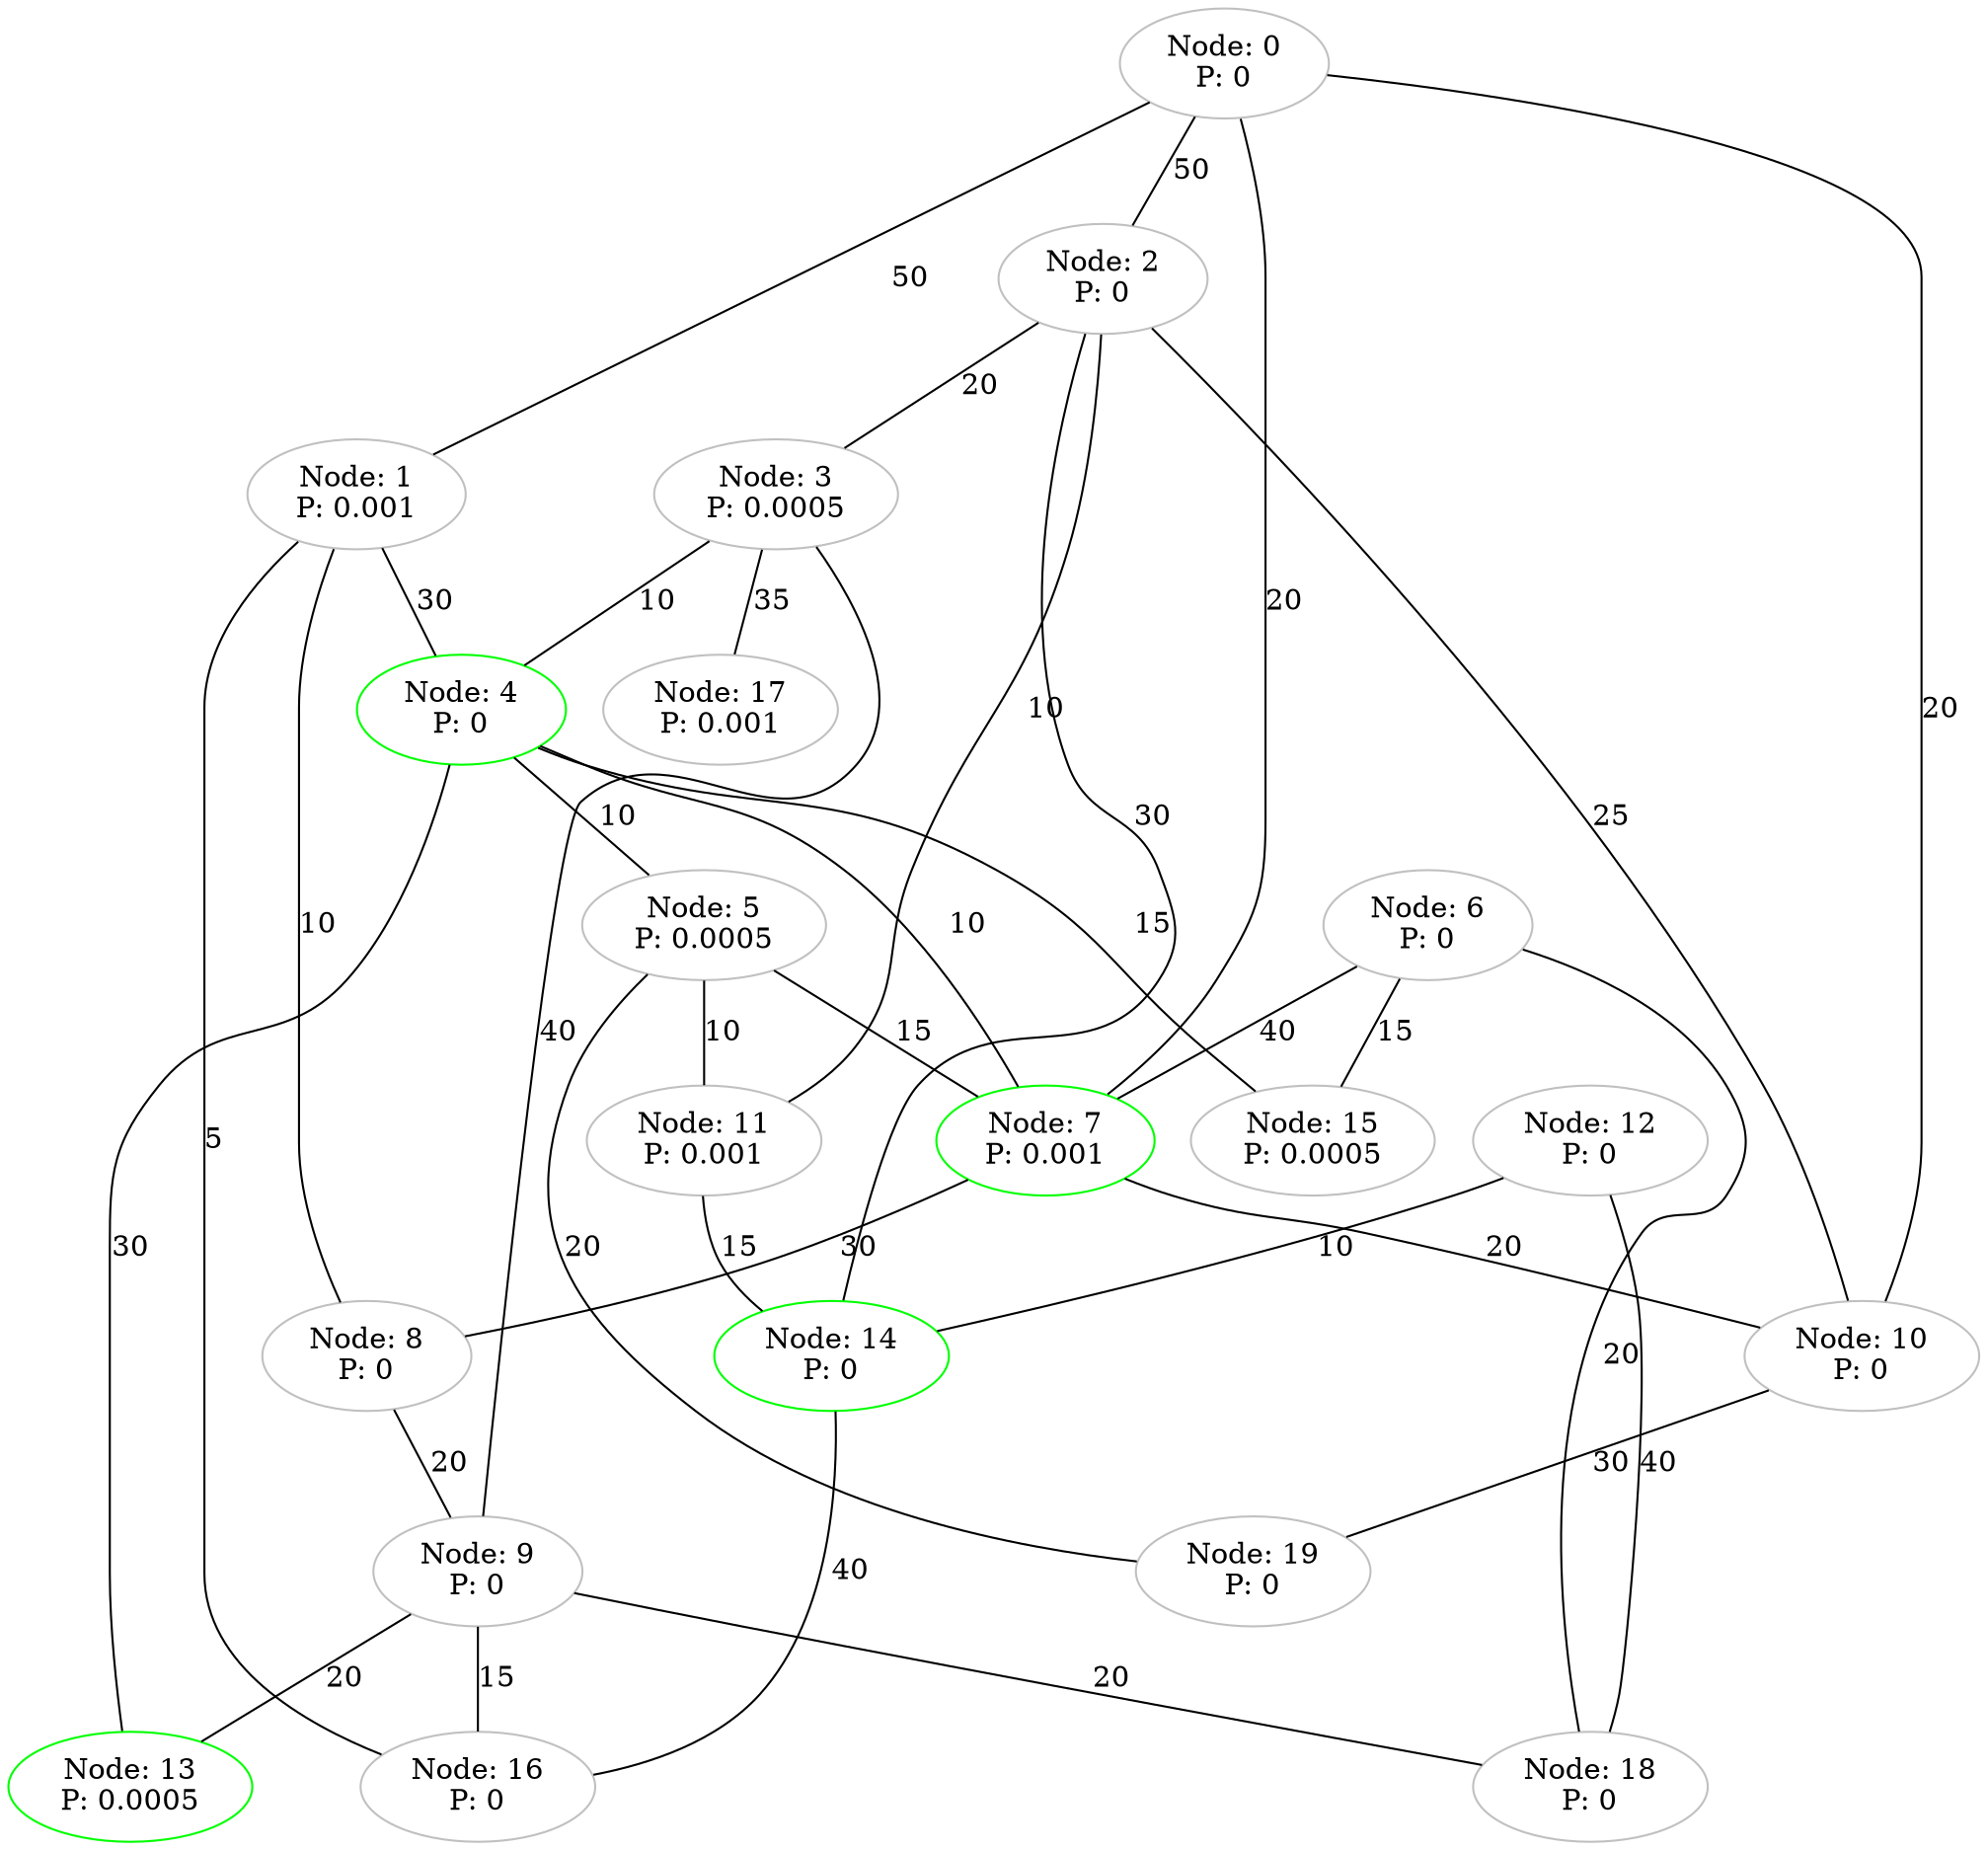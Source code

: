 graph Map {
	0 [label="Node: 0
P: 0" color=grey]
	1 [label="Node: 1
P: 0.001" color=grey]
	2 [label="Node: 2
P: 0" color=grey]
	3 [label="Node: 3
P: 0.0005" color=grey]
	4 [label="Node: 4
P: 0" color=green]
	5 [label="Node: 5
P: 0.0005" color=grey]
	6 [label="Node: 6
P: 0" color=grey]
	7 [label="Node: 7
P: 0.001" color=green]
	8 [label="Node: 8
P: 0" color=grey]
	9 [label="Node: 9
P: 0" color=grey]
	10 [label="Node: 10
P: 0" color=grey]
	11 [label="Node: 11
P: 0.001" color=grey]
	12 [label="Node: 12
P: 0" color=grey]
	13 [label="Node: 13
P: 0.0005" color=green]
	14 [label="Node: 14
P: 0" color=green]
	15 [label="Node: 15
P: 0.0005" color=grey]
	16 [label="Node: 16
P: 0" color=grey]
	17 [label="Node: 17
P: 0.001" color=grey]
	18 [label="Node: 18
P: 0" color=grey]
	19 [label="Node: 19
P: 0" color=grey]
	0 -- 1 [label=50]
	0 -- 2 [label=50]
	0 -- 7 [label=20]
	0 -- 10 [label=20]
	1 -- 4 [label=30]
	1 -- 8 [label=10]
	1 -- 16 [label=5]
	2 -- 3 [label=20]
	2 -- 10 [label=25]
	2 -- 11 [label=10]
	2 -- 14 [label=30]
	3 -- 4 [label=10]
	3 -- 9 [label=40]
	3 -- 17 [label=35]
	4 -- 5 [label=10]
	4 -- 7 [label=10]
	4 -- 13 [label=30]
	4 -- 15 [label=15]
	5 -- 7 [label=15]
	5 -- 11 [label=10]
	5 -- 19 [label=20]
	6 -- 7 [label=40]
	6 -- 15 [label=15]
	6 -- 18 [label=20]
	7 -- 8 [label=30]
	7 -- 10 [label=20]
	8 -- 9 [label=20]
	9 -- 13 [label=20]
	9 -- 16 [label=15]
	9 -- 18 [label=20]
	10 -- 19 [label=30]
	11 -- 14 [label=15]
	12 -- 14 [label=10]
	12 -- 18 [label=40]
	14 -- 16 [label=40]
}
